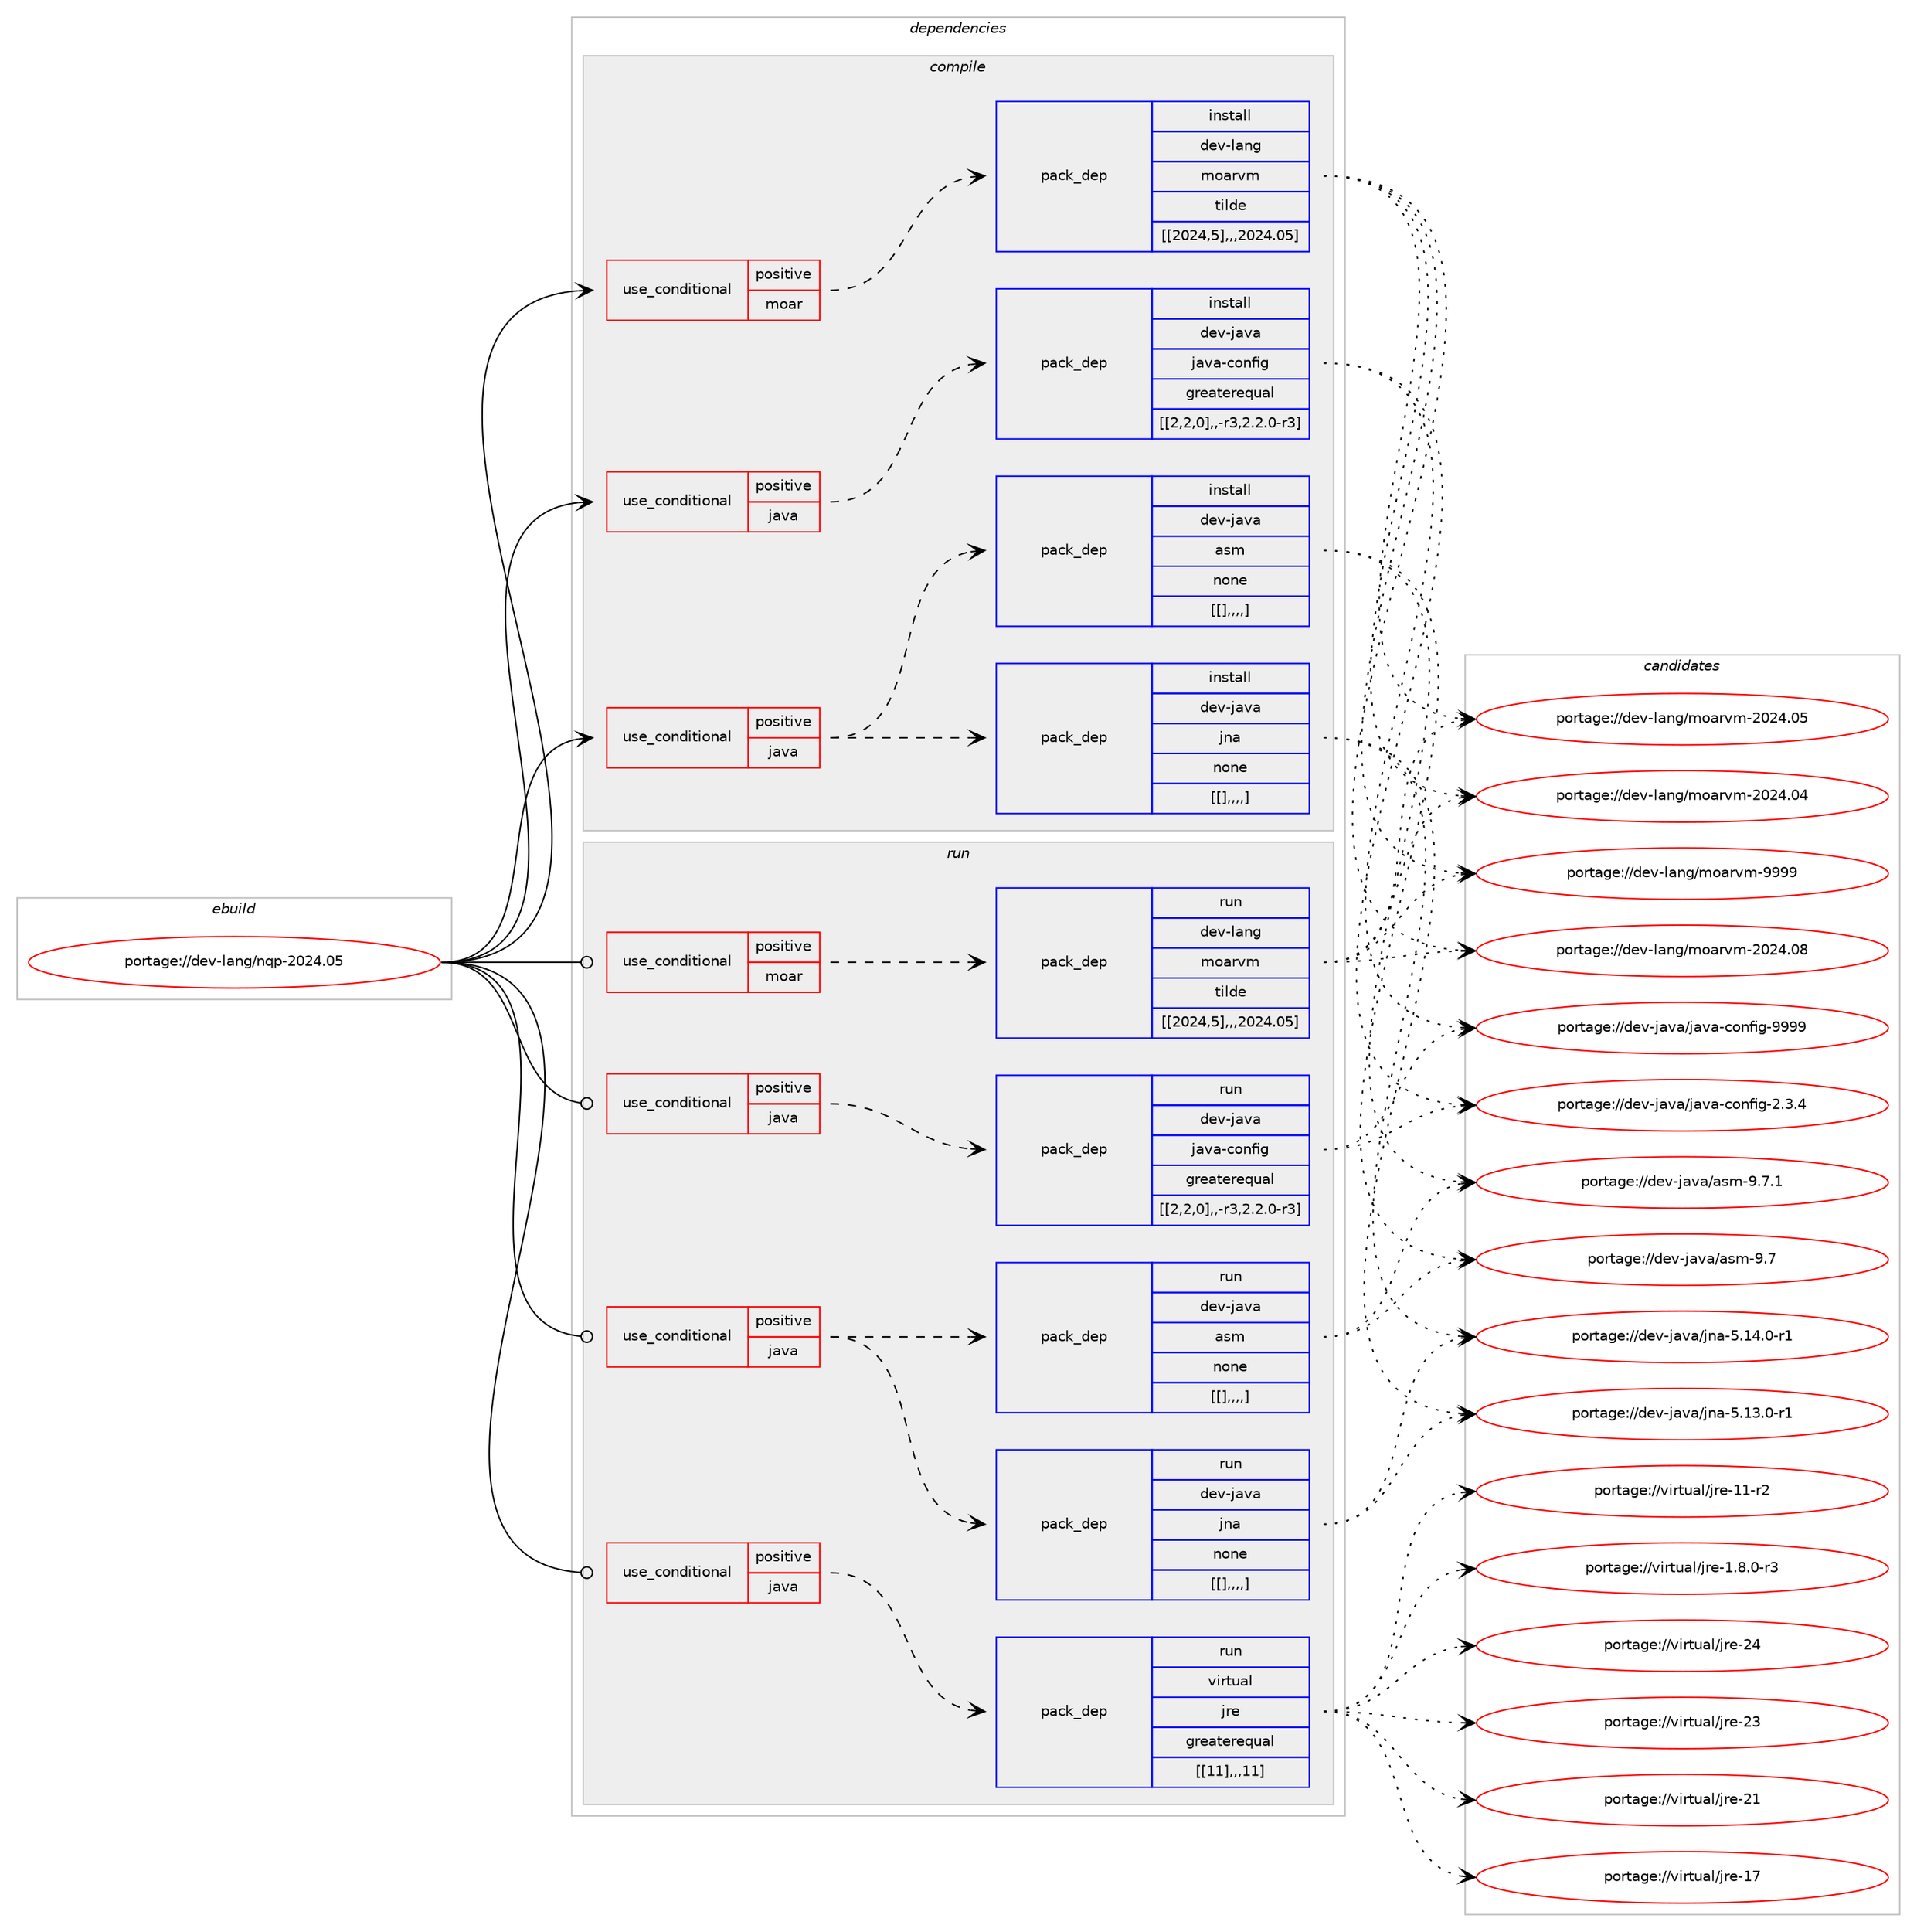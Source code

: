 digraph prolog {

# *************
# Graph options
# *************

newrank=true;
concentrate=true;
compound=true;
graph [rankdir=LR,fontname=Helvetica,fontsize=10,ranksep=1.5];#, ranksep=2.5, nodesep=0.2];
edge  [arrowhead=vee];
node  [fontname=Helvetica,fontsize=10];

# **********
# The ebuild
# **********

subgraph cluster_leftcol {
color=gray;
label=<<i>ebuild</i>>;
id [label="portage://dev-lang/nqp-2024.05", color=red, width=4, href="../dev-lang/nqp-2024.05.svg"];
}

# ****************
# The dependencies
# ****************

subgraph cluster_midcol {
color=gray;
label=<<i>dependencies</i>>;
subgraph cluster_compile {
fillcolor="#eeeeee";
style=filled;
label=<<i>compile</i>>;
subgraph cond25041 {
dependency104260 [label=<<TABLE BORDER="0" CELLBORDER="1" CELLSPACING="0" CELLPADDING="4"><TR><TD ROWSPAN="3" CELLPADDING="10">use_conditional</TD></TR><TR><TD>positive</TD></TR><TR><TD>java</TD></TR></TABLE>>, shape=none, color=red];
subgraph pack78069 {
dependency104263 [label=<<TABLE BORDER="0" CELLBORDER="1" CELLSPACING="0" CELLPADDING="4" WIDTH="220"><TR><TD ROWSPAN="6" CELLPADDING="30">pack_dep</TD></TR><TR><TD WIDTH="110">install</TD></TR><TR><TD>dev-java</TD></TR><TR><TD>asm</TD></TR><TR><TD>none</TD></TR><TR><TD>[[],,,,]</TD></TR></TABLE>>, shape=none, color=blue];
}
dependency104260:e -> dependency104263:w [weight=20,style="dashed",arrowhead="vee"];
subgraph pack78074 {
dependency104273 [label=<<TABLE BORDER="0" CELLBORDER="1" CELLSPACING="0" CELLPADDING="4" WIDTH="220"><TR><TD ROWSPAN="6" CELLPADDING="30">pack_dep</TD></TR><TR><TD WIDTH="110">install</TD></TR><TR><TD>dev-java</TD></TR><TR><TD>jna</TD></TR><TR><TD>none</TD></TR><TR><TD>[[],,,,]</TD></TR></TABLE>>, shape=none, color=blue];
}
dependency104260:e -> dependency104273:w [weight=20,style="dashed",arrowhead="vee"];
}
id:e -> dependency104260:w [weight=20,style="solid",arrowhead="vee"];
subgraph cond25050 {
dependency104287 [label=<<TABLE BORDER="0" CELLBORDER="1" CELLSPACING="0" CELLPADDING="4"><TR><TD ROWSPAN="3" CELLPADDING="10">use_conditional</TD></TR><TR><TD>positive</TD></TR><TR><TD>java</TD></TR></TABLE>>, shape=none, color=red];
subgraph pack78095 {
dependency104297 [label=<<TABLE BORDER="0" CELLBORDER="1" CELLSPACING="0" CELLPADDING="4" WIDTH="220"><TR><TD ROWSPAN="6" CELLPADDING="30">pack_dep</TD></TR><TR><TD WIDTH="110">install</TD></TR><TR><TD>dev-java</TD></TR><TR><TD>java-config</TD></TR><TR><TD>greaterequal</TD></TR><TR><TD>[[2,2,0],,-r3,2.2.0-r3]</TD></TR></TABLE>>, shape=none, color=blue];
}
dependency104287:e -> dependency104297:w [weight=20,style="dashed",arrowhead="vee"];
}
id:e -> dependency104287:w [weight=20,style="solid",arrowhead="vee"];
subgraph cond25055 {
dependency104309 [label=<<TABLE BORDER="0" CELLBORDER="1" CELLSPACING="0" CELLPADDING="4"><TR><TD ROWSPAN="3" CELLPADDING="10">use_conditional</TD></TR><TR><TD>positive</TD></TR><TR><TD>moar</TD></TR></TABLE>>, shape=none, color=red];
subgraph pack78107 {
dependency104317 [label=<<TABLE BORDER="0" CELLBORDER="1" CELLSPACING="0" CELLPADDING="4" WIDTH="220"><TR><TD ROWSPAN="6" CELLPADDING="30">pack_dep</TD></TR><TR><TD WIDTH="110">install</TD></TR><TR><TD>dev-lang</TD></TR><TR><TD>moarvm</TD></TR><TR><TD>tilde</TD></TR><TR><TD>[[2024,5],,,2024.05]</TD></TR></TABLE>>, shape=none, color=blue];
}
dependency104309:e -> dependency104317:w [weight=20,style="dashed",arrowhead="vee"];
}
id:e -> dependency104309:w [weight=20,style="solid",arrowhead="vee"];
}
subgraph cluster_compileandrun {
fillcolor="#eeeeee";
style=filled;
label=<<i>compile and run</i>>;
}
subgraph cluster_run {
fillcolor="#eeeeee";
style=filled;
label=<<i>run</i>>;
subgraph cond25059 {
dependency104327 [label=<<TABLE BORDER="0" CELLBORDER="1" CELLSPACING="0" CELLPADDING="4"><TR><TD ROWSPAN="3" CELLPADDING="10">use_conditional</TD></TR><TR><TD>positive</TD></TR><TR><TD>java</TD></TR></TABLE>>, shape=none, color=red];
subgraph pack78121 {
dependency104335 [label=<<TABLE BORDER="0" CELLBORDER="1" CELLSPACING="0" CELLPADDING="4" WIDTH="220"><TR><TD ROWSPAN="6" CELLPADDING="30">pack_dep</TD></TR><TR><TD WIDTH="110">run</TD></TR><TR><TD>dev-java</TD></TR><TR><TD>asm</TD></TR><TR><TD>none</TD></TR><TR><TD>[[],,,,]</TD></TR></TABLE>>, shape=none, color=blue];
}
dependency104327:e -> dependency104335:w [weight=20,style="dashed",arrowhead="vee"];
subgraph pack78139 {
dependency104349 [label=<<TABLE BORDER="0" CELLBORDER="1" CELLSPACING="0" CELLPADDING="4" WIDTH="220"><TR><TD ROWSPAN="6" CELLPADDING="30">pack_dep</TD></TR><TR><TD WIDTH="110">run</TD></TR><TR><TD>dev-java</TD></TR><TR><TD>jna</TD></TR><TR><TD>none</TD></TR><TR><TD>[[],,,,]</TD></TR></TABLE>>, shape=none, color=blue];
}
dependency104327:e -> dependency104349:w [weight=20,style="dashed",arrowhead="vee"];
}
id:e -> dependency104327:w [weight=20,style="solid",arrowhead="odot"];
subgraph cond25069 {
dependency104363 [label=<<TABLE BORDER="0" CELLBORDER="1" CELLSPACING="0" CELLPADDING="4"><TR><TD ROWSPAN="3" CELLPADDING="10">use_conditional</TD></TR><TR><TD>positive</TD></TR><TR><TD>java</TD></TR></TABLE>>, shape=none, color=red];
subgraph pack78146 {
dependency104367 [label=<<TABLE BORDER="0" CELLBORDER="1" CELLSPACING="0" CELLPADDING="4" WIDTH="220"><TR><TD ROWSPAN="6" CELLPADDING="30">pack_dep</TD></TR><TR><TD WIDTH="110">run</TD></TR><TR><TD>dev-java</TD></TR><TR><TD>java-config</TD></TR><TR><TD>greaterequal</TD></TR><TR><TD>[[2,2,0],,-r3,2.2.0-r3]</TD></TR></TABLE>>, shape=none, color=blue];
}
dependency104363:e -> dependency104367:w [weight=20,style="dashed",arrowhead="vee"];
}
id:e -> dependency104363:w [weight=20,style="solid",arrowhead="odot"];
subgraph cond25073 {
dependency104381 [label=<<TABLE BORDER="0" CELLBORDER="1" CELLSPACING="0" CELLPADDING="4"><TR><TD ROWSPAN="3" CELLPADDING="10">use_conditional</TD></TR><TR><TD>positive</TD></TR><TR><TD>java</TD></TR></TABLE>>, shape=none, color=red];
subgraph pack78163 {
dependency104391 [label=<<TABLE BORDER="0" CELLBORDER="1" CELLSPACING="0" CELLPADDING="4" WIDTH="220"><TR><TD ROWSPAN="6" CELLPADDING="30">pack_dep</TD></TR><TR><TD WIDTH="110">run</TD></TR><TR><TD>virtual</TD></TR><TR><TD>jre</TD></TR><TR><TD>greaterequal</TD></TR><TR><TD>[[11],,,11]</TD></TR></TABLE>>, shape=none, color=blue];
}
dependency104381:e -> dependency104391:w [weight=20,style="dashed",arrowhead="vee"];
}
id:e -> dependency104381:w [weight=20,style="solid",arrowhead="odot"];
subgraph cond25089 {
dependency104463 [label=<<TABLE BORDER="0" CELLBORDER="1" CELLSPACING="0" CELLPADDING="4"><TR><TD ROWSPAN="3" CELLPADDING="10">use_conditional</TD></TR><TR><TD>positive</TD></TR><TR><TD>moar</TD></TR></TABLE>>, shape=none, color=red];
subgraph pack78227 {
dependency104487 [label=<<TABLE BORDER="0" CELLBORDER="1" CELLSPACING="0" CELLPADDING="4" WIDTH="220"><TR><TD ROWSPAN="6" CELLPADDING="30">pack_dep</TD></TR><TR><TD WIDTH="110">run</TD></TR><TR><TD>dev-lang</TD></TR><TR><TD>moarvm</TD></TR><TR><TD>tilde</TD></TR><TR><TD>[[2024,5],,,2024.05]</TD></TR></TABLE>>, shape=none, color=blue];
}
dependency104463:e -> dependency104487:w [weight=20,style="dashed",arrowhead="vee"];
}
id:e -> dependency104463:w [weight=20,style="solid",arrowhead="odot"];
}
}

# **************
# The candidates
# **************

subgraph cluster_choices {
rank=same;
color=gray;
label=<<i>candidates</i>>;

subgraph choice77910 {
color=black;
nodesep=1;
choice1001011184510697118974797115109455746554649 [label="portage://dev-java/asm-9.7.1", color=red, width=4,href="../dev-java/asm-9.7.1.svg"];
choice100101118451069711897479711510945574655 [label="portage://dev-java/asm-9.7", color=red, width=4,href="../dev-java/asm-9.7.svg"];
dependency104263:e -> choice1001011184510697118974797115109455746554649:w [style=dotted,weight="100"];
dependency104263:e -> choice100101118451069711897479711510945574655:w [style=dotted,weight="100"];
}
subgraph choice77913 {
color=black;
nodesep=1;
choice1001011184510697118974710611097455346495246484511449 [label="portage://dev-java/jna-5.14.0-r1", color=red, width=4,href="../dev-java/jna-5.14.0-r1.svg"];
choice1001011184510697118974710611097455346495146484511449 [label="portage://dev-java/jna-5.13.0-r1", color=red, width=4,href="../dev-java/jna-5.13.0-r1.svg"];
dependency104273:e -> choice1001011184510697118974710611097455346495246484511449:w [style=dotted,weight="100"];
dependency104273:e -> choice1001011184510697118974710611097455346495146484511449:w [style=dotted,weight="100"];
}
subgraph choice77931 {
color=black;
nodesep=1;
choice10010111845106971189747106971189745991111101021051034557575757 [label="portage://dev-java/java-config-9999", color=red, width=4,href="../dev-java/java-config-9999.svg"];
choice1001011184510697118974710697118974599111110102105103455046514652 [label="portage://dev-java/java-config-2.3.4", color=red, width=4,href="../dev-java/java-config-2.3.4.svg"];
dependency104297:e -> choice10010111845106971189747106971189745991111101021051034557575757:w [style=dotted,weight="100"];
dependency104297:e -> choice1001011184510697118974710697118974599111110102105103455046514652:w [style=dotted,weight="100"];
}
subgraph choice77932 {
color=black;
nodesep=1;
choice100101118451089711010347109111971141181094557575757 [label="portage://dev-lang/moarvm-9999", color=red, width=4,href="../dev-lang/moarvm-9999.svg"];
choice100101118451089711010347109111971141181094550485052464856 [label="portage://dev-lang/moarvm-2024.08", color=red, width=4,href="../dev-lang/moarvm-2024.08.svg"];
choice100101118451089711010347109111971141181094550485052464853 [label="portage://dev-lang/moarvm-2024.05", color=red, width=4,href="../dev-lang/moarvm-2024.05.svg"];
choice100101118451089711010347109111971141181094550485052464852 [label="portage://dev-lang/moarvm-2024.04", color=red, width=4,href="../dev-lang/moarvm-2024.04.svg"];
dependency104317:e -> choice100101118451089711010347109111971141181094557575757:w [style=dotted,weight="100"];
dependency104317:e -> choice100101118451089711010347109111971141181094550485052464856:w [style=dotted,weight="100"];
dependency104317:e -> choice100101118451089711010347109111971141181094550485052464853:w [style=dotted,weight="100"];
dependency104317:e -> choice100101118451089711010347109111971141181094550485052464852:w [style=dotted,weight="100"];
}
subgraph choice77934 {
color=black;
nodesep=1;
choice1001011184510697118974797115109455746554649 [label="portage://dev-java/asm-9.7.1", color=red, width=4,href="../dev-java/asm-9.7.1.svg"];
choice100101118451069711897479711510945574655 [label="portage://dev-java/asm-9.7", color=red, width=4,href="../dev-java/asm-9.7.svg"];
dependency104335:e -> choice1001011184510697118974797115109455746554649:w [style=dotted,weight="100"];
dependency104335:e -> choice100101118451069711897479711510945574655:w [style=dotted,weight="100"];
}
subgraph choice77937 {
color=black;
nodesep=1;
choice1001011184510697118974710611097455346495246484511449 [label="portage://dev-java/jna-5.14.0-r1", color=red, width=4,href="../dev-java/jna-5.14.0-r1.svg"];
choice1001011184510697118974710611097455346495146484511449 [label="portage://dev-java/jna-5.13.0-r1", color=red, width=4,href="../dev-java/jna-5.13.0-r1.svg"];
dependency104349:e -> choice1001011184510697118974710611097455346495246484511449:w [style=dotted,weight="100"];
dependency104349:e -> choice1001011184510697118974710611097455346495146484511449:w [style=dotted,weight="100"];
}
subgraph choice77950 {
color=black;
nodesep=1;
choice10010111845106971189747106971189745991111101021051034557575757 [label="portage://dev-java/java-config-9999", color=red, width=4,href="../dev-java/java-config-9999.svg"];
choice1001011184510697118974710697118974599111110102105103455046514652 [label="portage://dev-java/java-config-2.3.4", color=red, width=4,href="../dev-java/java-config-2.3.4.svg"];
dependency104367:e -> choice10010111845106971189747106971189745991111101021051034557575757:w [style=dotted,weight="100"];
dependency104367:e -> choice1001011184510697118974710697118974599111110102105103455046514652:w [style=dotted,weight="100"];
}
subgraph choice77954 {
color=black;
nodesep=1;
choice1181051141161179710847106114101455052 [label="portage://virtual/jre-24", color=red, width=4,href="../virtual/jre-24.svg"];
choice1181051141161179710847106114101455051 [label="portage://virtual/jre-23", color=red, width=4,href="../virtual/jre-23.svg"];
choice1181051141161179710847106114101455049 [label="portage://virtual/jre-21", color=red, width=4,href="../virtual/jre-21.svg"];
choice1181051141161179710847106114101454955 [label="portage://virtual/jre-17", color=red, width=4,href="../virtual/jre-17.svg"];
choice11810511411611797108471061141014549494511450 [label="portage://virtual/jre-11-r2", color=red, width=4,href="../virtual/jre-11-r2.svg"];
choice11810511411611797108471061141014549465646484511451 [label="portage://virtual/jre-1.8.0-r3", color=red, width=4,href="../virtual/jre-1.8.0-r3.svg"];
dependency104391:e -> choice1181051141161179710847106114101455052:w [style=dotted,weight="100"];
dependency104391:e -> choice1181051141161179710847106114101455051:w [style=dotted,weight="100"];
dependency104391:e -> choice1181051141161179710847106114101455049:w [style=dotted,weight="100"];
dependency104391:e -> choice1181051141161179710847106114101454955:w [style=dotted,weight="100"];
dependency104391:e -> choice11810511411611797108471061141014549494511450:w [style=dotted,weight="100"];
dependency104391:e -> choice11810511411611797108471061141014549465646484511451:w [style=dotted,weight="100"];
}
subgraph choice77970 {
color=black;
nodesep=1;
choice100101118451089711010347109111971141181094557575757 [label="portage://dev-lang/moarvm-9999", color=red, width=4,href="../dev-lang/moarvm-9999.svg"];
choice100101118451089711010347109111971141181094550485052464856 [label="portage://dev-lang/moarvm-2024.08", color=red, width=4,href="../dev-lang/moarvm-2024.08.svg"];
choice100101118451089711010347109111971141181094550485052464853 [label="portage://dev-lang/moarvm-2024.05", color=red, width=4,href="../dev-lang/moarvm-2024.05.svg"];
choice100101118451089711010347109111971141181094550485052464852 [label="portage://dev-lang/moarvm-2024.04", color=red, width=4,href="../dev-lang/moarvm-2024.04.svg"];
dependency104487:e -> choice100101118451089711010347109111971141181094557575757:w [style=dotted,weight="100"];
dependency104487:e -> choice100101118451089711010347109111971141181094550485052464856:w [style=dotted,weight="100"];
dependency104487:e -> choice100101118451089711010347109111971141181094550485052464853:w [style=dotted,weight="100"];
dependency104487:e -> choice100101118451089711010347109111971141181094550485052464852:w [style=dotted,weight="100"];
}
}

}
